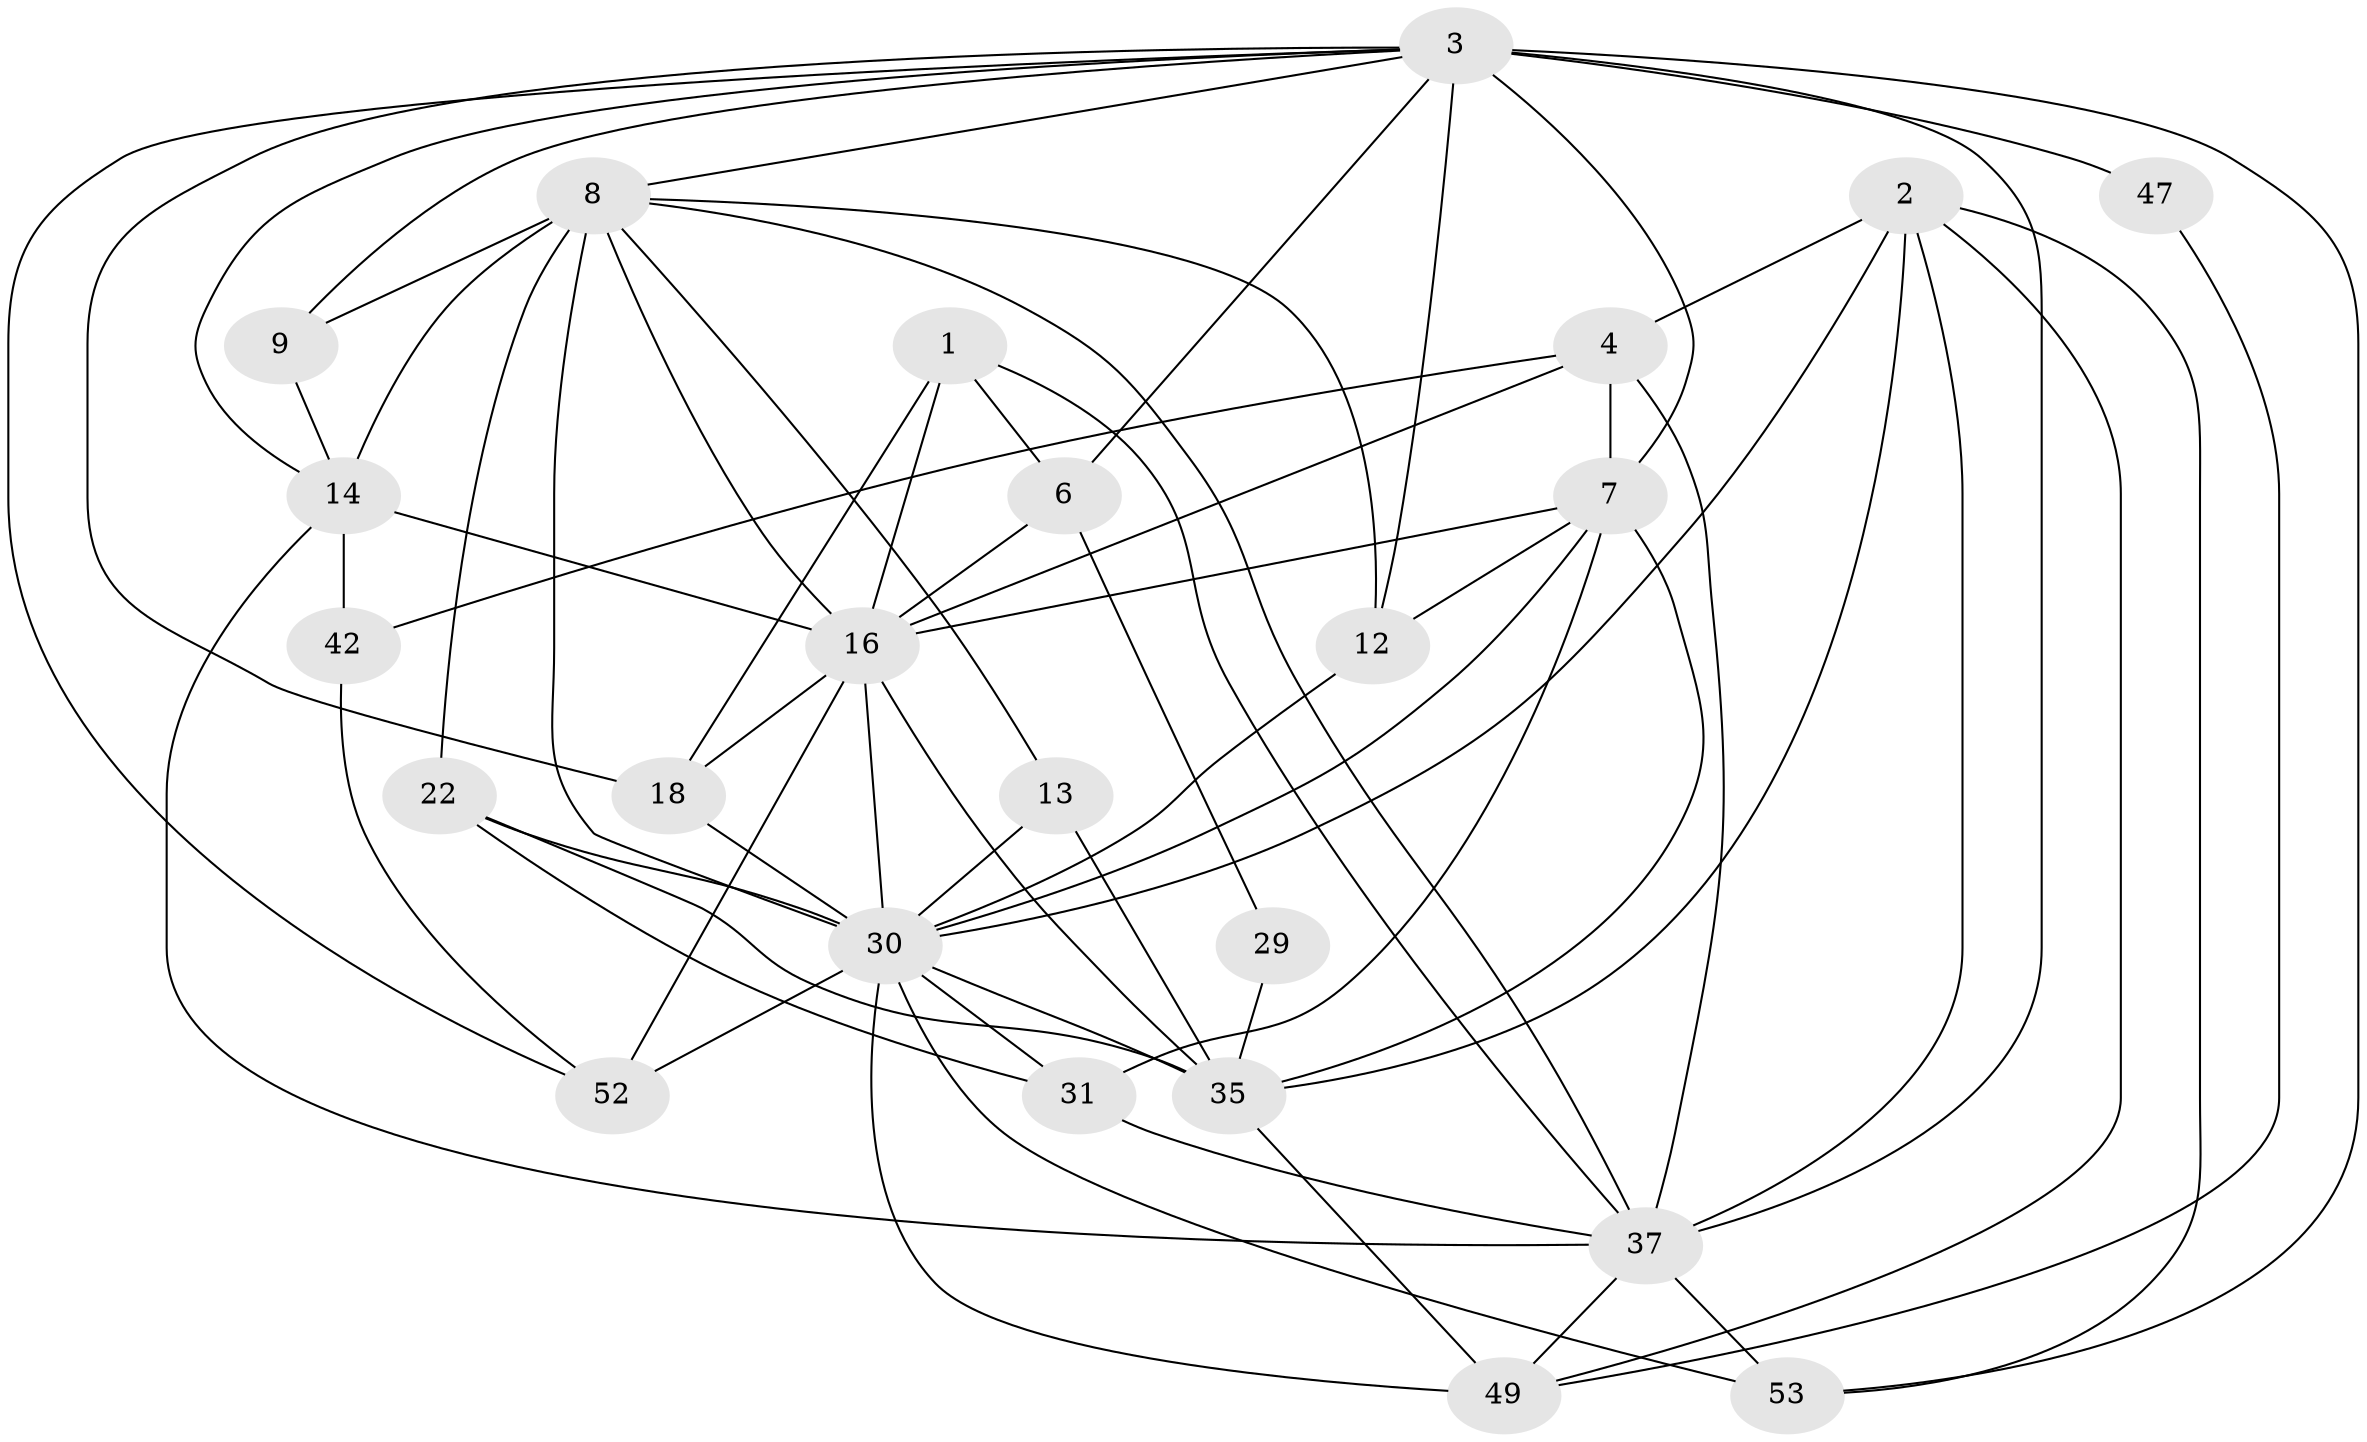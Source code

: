 // original degree distribution, {4: 0.26229508196721313, 5: 0.16393442622950818, 2: 0.06557377049180328, 3: 0.39344262295081966, 9: 0.03278688524590164, 7: 0.03278688524590164, 6: 0.04918032786885246}
// Generated by graph-tools (version 1.1) at 2025/18/03/04/25 18:18:38]
// undirected, 24 vertices, 67 edges
graph export_dot {
graph [start="1"]
  node [color=gray90,style=filled];
  1 [super="+11"];
  2 [super="+5+17"];
  3 [super="+10+23"];
  4 [super="+59+21"];
  6 [super="+50"];
  7 [super="+26+34"];
  8 [super="+38+46"];
  9 [super="+54"];
  12 [super="+28"];
  13;
  14 [super="+15"];
  16 [super="+20+32+19"];
  18 [super="+24"];
  22 [super="+27"];
  29;
  30 [super="+40+33+48"];
  31 [super="+45"];
  35 [super="+39+58"];
  37 [super="+41+60"];
  42;
  47;
  49 [super="+56"];
  52;
  53;
  1 -- 16 [weight=2];
  1 -- 37;
  1 -- 18;
  1 -- 6;
  2 -- 37;
  2 -- 4;
  2 -- 53;
  2 -- 49;
  2 -- 35;
  2 -- 30;
  3 -- 12 [weight=2];
  3 -- 6;
  3 -- 9;
  3 -- 47 [weight=2];
  3 -- 7;
  3 -- 37;
  3 -- 14;
  3 -- 18 [weight=2];
  3 -- 52;
  3 -- 53;
  3 -- 8;
  4 -- 42;
  4 -- 16 [weight=3];
  4 -- 37;
  4 -- 7;
  6 -- 29;
  6 -- 16;
  7 -- 30;
  7 -- 35;
  7 -- 12;
  7 -- 31;
  7 -- 16;
  8 -- 12;
  8 -- 16 [weight=2];
  8 -- 37 [weight=2];
  8 -- 9 [weight=2];
  8 -- 13;
  8 -- 14 [weight=2];
  8 -- 22 [weight=2];
  8 -- 30;
  9 -- 14;
  12 -- 30;
  13 -- 35;
  13 -- 30;
  14 -- 16;
  14 -- 37;
  14 -- 42;
  16 -- 52 [weight=2];
  16 -- 18 [weight=2];
  16 -- 30;
  16 -- 35 [weight=3];
  18 -- 30;
  22 -- 30;
  22 -- 31;
  22 -- 35;
  29 -- 35;
  30 -- 49 [weight=2];
  30 -- 52;
  30 -- 53;
  30 -- 31;
  30 -- 35;
  31 -- 37;
  35 -- 49;
  37 -- 49;
  37 -- 53;
  42 -- 52;
  47 -- 49;
}
